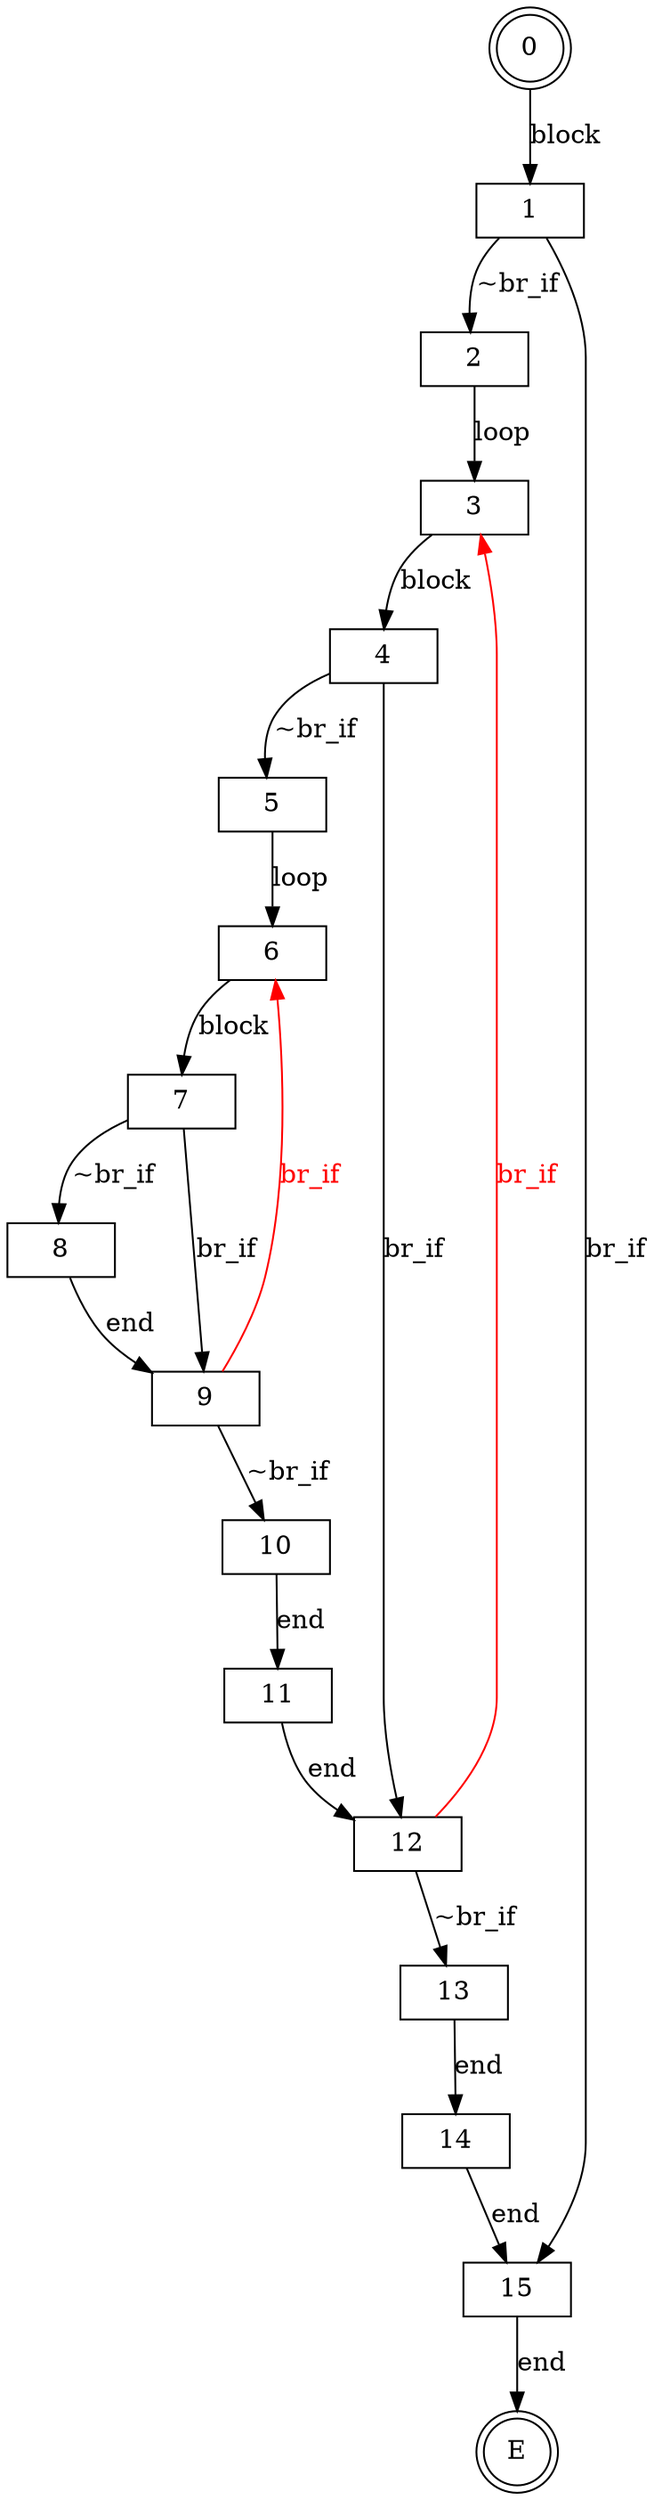 digraph finite_state_machine {
    label = ""
    labelloc =  t
    labelfontsize = 16
    labelfontcolor = black
    labelfontname = "Helvetica"
    node [shape = doublecircle]; 0 E ;
    node [shape = rectangle width = 0.8 height = 0.4];
    0 -> 1[label="block"];
    1 -> 2[label="~br_if"];
    1 -> 15[label="br_if"];
    2 -> 3[label="loop"];
    3 -> 4[label="block"];
    4 -> 5[label="~br_if"];
    4 -> 12[label="br_if"];
    5 -> 6[label="loop"];
    6 -> 7[label="block"];
    7 -> 8[label="~br_if"];
    7 -> 9[label="br_if"];
    8 -> 9[label="end"];
    9 -> 10[label="~br_if"];
    9 -> 6[color="red" fontcolor="red" label="br_if"];
    10 -> 11[label="end"];
    11 -> 12[label="end"];
    12 -> 13[label="~br_if"];
    12 -> 3[color="red" fontcolor="red" label="br_if"];
    13 -> 14[label="end"];
    14 -> 15[label="end"];
    15 -> E[label="end"];
}
